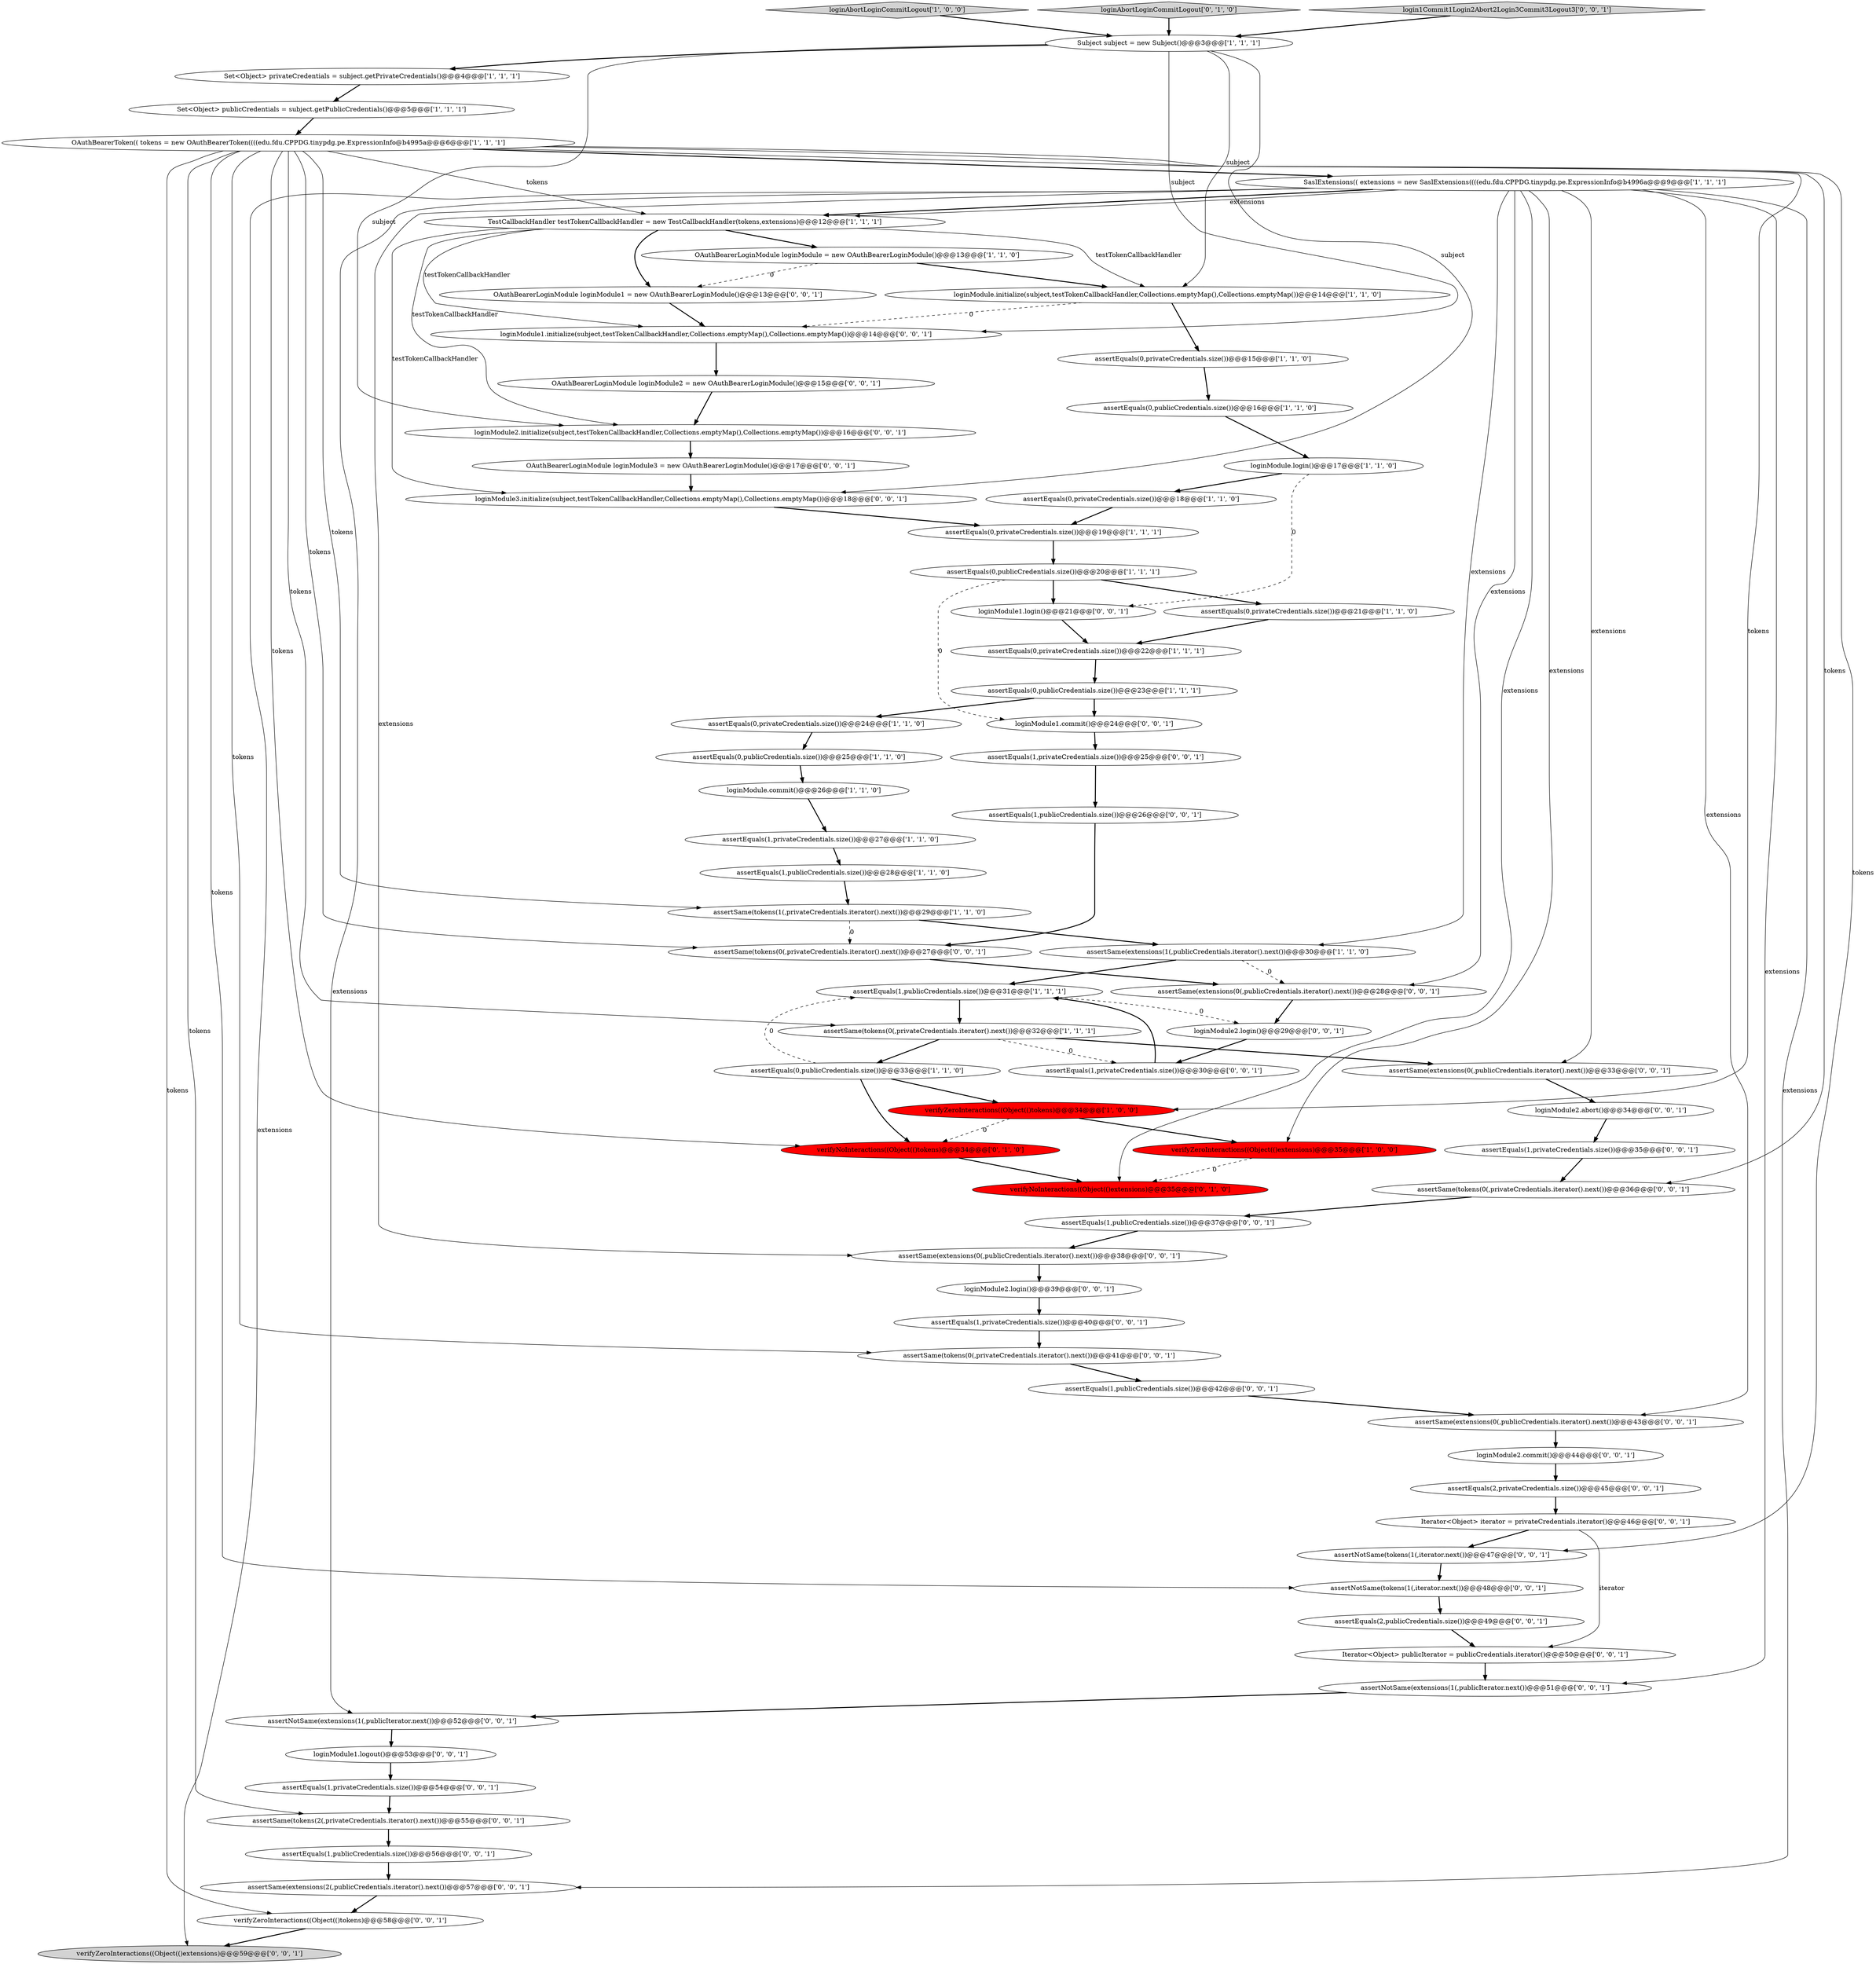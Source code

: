 digraph {
45 [style = filled, label = "Iterator<Object> iterator = privateCredentials.iterator()@@@46@@@['0', '0', '1']", fillcolor = white, shape = ellipse image = "AAA0AAABBB3BBB"];
28 [style = filled, label = "assertEquals(1,privateCredentials.size())@@@27@@@['1', '1', '0']", fillcolor = white, shape = ellipse image = "AAA0AAABBB1BBB"];
4 [style = filled, label = "assertSame(tokens(0(,privateCredentials.iterator().next())@@@32@@@['1', '1', '1']", fillcolor = white, shape = ellipse image = "AAA0AAABBB1BBB"];
36 [style = filled, label = "loginModule3.initialize(subject,testTokenCallbackHandler,Collections.emptyMap(),Collections.emptyMap())@@@18@@@['0', '0', '1']", fillcolor = white, shape = ellipse image = "AAA0AAABBB3BBB"];
63 [style = filled, label = "assertNotSame(tokens(1(,iterator.next())@@@47@@@['0', '0', '1']", fillcolor = white, shape = ellipse image = "AAA0AAABBB3BBB"];
10 [style = filled, label = "OAuthBearerLoginModule loginModule = new OAuthBearerLoginModule()@@@13@@@['1', '1', '0']", fillcolor = white, shape = ellipse image = "AAA0AAABBB1BBB"];
13 [style = filled, label = "loginModule.commit()@@@26@@@['1', '1', '0']", fillcolor = white, shape = ellipse image = "AAA0AAABBB1BBB"];
7 [style = filled, label = "assertEquals(0,privateCredentials.size())@@@15@@@['1', '1', '0']", fillcolor = white, shape = ellipse image = "AAA0AAABBB1BBB"];
26 [style = filled, label = "assertEquals(0,privateCredentials.size())@@@19@@@['1', '1', '1']", fillcolor = white, shape = ellipse image = "AAA0AAABBB1BBB"];
12 [style = filled, label = "loginModule.initialize(subject,testTokenCallbackHandler,Collections.emptyMap(),Collections.emptyMap())@@@14@@@['1', '1', '0']", fillcolor = white, shape = ellipse image = "AAA0AAABBB1BBB"];
1 [style = filled, label = "assertEquals(0,publicCredentials.size())@@@20@@@['1', '1', '1']", fillcolor = white, shape = ellipse image = "AAA0AAABBB1BBB"];
15 [style = filled, label = "verifyZeroInteractions((Object(()tokens)@@@34@@@['1', '0', '0']", fillcolor = red, shape = ellipse image = "AAA1AAABBB1BBB"];
21 [style = filled, label = "assertEquals(1,publicCredentials.size())@@@28@@@['1', '1', '0']", fillcolor = white, shape = ellipse image = "AAA0AAABBB1BBB"];
33 [style = filled, label = "assertEquals(1,publicCredentials.size())@@@42@@@['0', '0', '1']", fillcolor = white, shape = ellipse image = "AAA0AAABBB3BBB"];
14 [style = filled, label = "loginModule.login()@@@17@@@['1', '1', '0']", fillcolor = white, shape = ellipse image = "AAA0AAABBB1BBB"];
43 [style = filled, label = "assertEquals(2,publicCredentials.size())@@@49@@@['0', '0', '1']", fillcolor = white, shape = ellipse image = "AAA0AAABBB3BBB"];
52 [style = filled, label = "loginModule1.logout()@@@53@@@['0', '0', '1']", fillcolor = white, shape = ellipse image = "AAA0AAABBB3BBB"];
18 [style = filled, label = "assertEquals(0,privateCredentials.size())@@@22@@@['1', '1', '1']", fillcolor = white, shape = ellipse image = "AAA0AAABBB1BBB"];
25 [style = filled, label = "assertEquals(0,privateCredentials.size())@@@18@@@['1', '1', '0']", fillcolor = white, shape = ellipse image = "AAA0AAABBB1BBB"];
70 [style = filled, label = "assertSame(tokens(2(,privateCredentials.iterator().next())@@@55@@@['0', '0', '1']", fillcolor = white, shape = ellipse image = "AAA0AAABBB3BBB"];
24 [style = filled, label = "assertEquals(0,publicCredentials.size())@@@16@@@['1', '1', '0']", fillcolor = white, shape = ellipse image = "AAA0AAABBB1BBB"];
35 [style = filled, label = "loginModule1.initialize(subject,testTokenCallbackHandler,Collections.emptyMap(),Collections.emptyMap())@@@14@@@['0', '0', '1']", fillcolor = white, shape = ellipse image = "AAA0AAABBB3BBB"];
66 [style = filled, label = "assertNotSame(extensions(1(,publicIterator.next())@@@51@@@['0', '0', '1']", fillcolor = white, shape = ellipse image = "AAA0AAABBB3BBB"];
54 [style = filled, label = "assertSame(tokens(0(,privateCredentials.iterator().next())@@@27@@@['0', '0', '1']", fillcolor = white, shape = ellipse image = "AAA0AAABBB3BBB"];
31 [style = filled, label = "verifyNoInteractions((Object(()extensions)@@@35@@@['0', '1', '0']", fillcolor = red, shape = ellipse image = "AAA1AAABBB2BBB"];
16 [style = filled, label = "SaslExtensions(( extensions = new SaslExtensions((((edu.fdu.CPPDG.tinypdg.pe.ExpressionInfo@b4996a@@@9@@@['1', '1', '1']", fillcolor = white, shape = ellipse image = "AAA0AAABBB1BBB"];
39 [style = filled, label = "assertEquals(1,privateCredentials.size())@@@25@@@['0', '0', '1']", fillcolor = white, shape = ellipse image = "AAA0AAABBB3BBB"];
29 [style = filled, label = "assertEquals(0,publicCredentials.size())@@@23@@@['1', '1', '1']", fillcolor = white, shape = ellipse image = "AAA0AAABBB1BBB"];
49 [style = filled, label = "Iterator<Object> publicIterator = publicCredentials.iterator()@@@50@@@['0', '0', '1']", fillcolor = white, shape = ellipse image = "AAA0AAABBB3BBB"];
41 [style = filled, label = "assertEquals(1,publicCredentials.size())@@@56@@@['0', '0', '1']", fillcolor = white, shape = ellipse image = "AAA0AAABBB3BBB"];
34 [style = filled, label = "assertNotSame(tokens(1(,iterator.next())@@@48@@@['0', '0', '1']", fillcolor = white, shape = ellipse image = "AAA0AAABBB3BBB"];
74 [style = filled, label = "assertEquals(1,privateCredentials.size())@@@54@@@['0', '0', '1']", fillcolor = white, shape = ellipse image = "AAA0AAABBB3BBB"];
51 [style = filled, label = "verifyZeroInteractions((Object(()extensions)@@@59@@@['0', '0', '1']", fillcolor = lightgray, shape = ellipse image = "AAA0AAABBB3BBB"];
53 [style = filled, label = "loginModule2.commit()@@@44@@@['0', '0', '1']", fillcolor = white, shape = ellipse image = "AAA0AAABBB3BBB"];
20 [style = filled, label = "assertSame(extensions(1(,publicCredentials.iterator().next())@@@30@@@['1', '1', '0']", fillcolor = white, shape = ellipse image = "AAA0AAABBB1BBB"];
5 [style = filled, label = "Subject subject = new Subject()@@@3@@@['1', '1', '1']", fillcolor = white, shape = ellipse image = "AAA0AAABBB1BBB"];
65 [style = filled, label = "assertEquals(1,privateCredentials.size())@@@40@@@['0', '0', '1']", fillcolor = white, shape = ellipse image = "AAA0AAABBB3BBB"];
38 [style = filled, label = "loginModule1.commit()@@@24@@@['0', '0', '1']", fillcolor = white, shape = ellipse image = "AAA0AAABBB3BBB"];
61 [style = filled, label = "assertNotSame(extensions(1(,publicIterator.next())@@@52@@@['0', '0', '1']", fillcolor = white, shape = ellipse image = "AAA0AAABBB3BBB"];
37 [style = filled, label = "loginModule2.login()@@@29@@@['0', '0', '1']", fillcolor = white, shape = ellipse image = "AAA0AAABBB3BBB"];
58 [style = filled, label = "assertSame(extensions(0(,publicCredentials.iterator().next())@@@43@@@['0', '0', '1']", fillcolor = white, shape = ellipse image = "AAA0AAABBB3BBB"];
44 [style = filled, label = "verifyZeroInteractions((Object(()tokens)@@@58@@@['0', '0', '1']", fillcolor = white, shape = ellipse image = "AAA0AAABBB3BBB"];
60 [style = filled, label = "OAuthBearerLoginModule loginModule2 = new OAuthBearerLoginModule()@@@15@@@['0', '0', '1']", fillcolor = white, shape = ellipse image = "AAA0AAABBB3BBB"];
22 [style = filled, label = "assertSame(tokens(1(,privateCredentials.iterator().next())@@@29@@@['1', '1', '0']", fillcolor = white, shape = ellipse image = "AAA0AAABBB1BBB"];
50 [style = filled, label = "assertEquals(1,privateCredentials.size())@@@35@@@['0', '0', '1']", fillcolor = white, shape = ellipse image = "AAA0AAABBB3BBB"];
6 [style = filled, label = "TestCallbackHandler testTokenCallbackHandler = new TestCallbackHandler(tokens,extensions)@@@12@@@['1', '1', '1']", fillcolor = white, shape = ellipse image = "AAA0AAABBB1BBB"];
19 [style = filled, label = "assertEquals(0,publicCredentials.size())@@@33@@@['1', '1', '0']", fillcolor = white, shape = ellipse image = "AAA0AAABBB1BBB"];
23 [style = filled, label = "Set<Object> publicCredentials = subject.getPublicCredentials()@@@5@@@['1', '1', '1']", fillcolor = white, shape = ellipse image = "AAA0AAABBB1BBB"];
48 [style = filled, label = "loginModule2.initialize(subject,testTokenCallbackHandler,Collections.emptyMap(),Collections.emptyMap())@@@16@@@['0', '0', '1']", fillcolor = white, shape = ellipse image = "AAA0AAABBB3BBB"];
69 [style = filled, label = "loginModule2.login()@@@39@@@['0', '0', '1']", fillcolor = white, shape = ellipse image = "AAA0AAABBB3BBB"];
3 [style = filled, label = "Set<Object> privateCredentials = subject.getPrivateCredentials()@@@4@@@['1', '1', '1']", fillcolor = white, shape = ellipse image = "AAA0AAABBB1BBB"];
46 [style = filled, label = "assertSame(extensions(2(,publicCredentials.iterator().next())@@@57@@@['0', '0', '1']", fillcolor = white, shape = ellipse image = "AAA0AAABBB3BBB"];
11 [style = filled, label = "assertEquals(0,privateCredentials.size())@@@21@@@['1', '1', '0']", fillcolor = white, shape = ellipse image = "AAA0AAABBB1BBB"];
40 [style = filled, label = "assertSame(tokens(0(,privateCredentials.iterator().next())@@@36@@@['0', '0', '1']", fillcolor = white, shape = ellipse image = "AAA0AAABBB3BBB"];
42 [style = filled, label = "assertEquals(1,publicCredentials.size())@@@37@@@['0', '0', '1']", fillcolor = white, shape = ellipse image = "AAA0AAABBB3BBB"];
47 [style = filled, label = "loginModule1.login()@@@21@@@['0', '0', '1']", fillcolor = white, shape = ellipse image = "AAA0AAABBB3BBB"];
8 [style = filled, label = "loginAbortLoginCommitLogout['1', '0', '0']", fillcolor = lightgray, shape = diamond image = "AAA0AAABBB1BBB"];
0 [style = filled, label = "assertEquals(0,privateCredentials.size())@@@24@@@['1', '1', '0']", fillcolor = white, shape = ellipse image = "AAA0AAABBB1BBB"];
55 [style = filled, label = "assertEquals(1,publicCredentials.size())@@@26@@@['0', '0', '1']", fillcolor = white, shape = ellipse image = "AAA0AAABBB3BBB"];
59 [style = filled, label = "OAuthBearerLoginModule loginModule1 = new OAuthBearerLoginModule()@@@13@@@['0', '0', '1']", fillcolor = white, shape = ellipse image = "AAA0AAABBB3BBB"];
71 [style = filled, label = "loginModule2.abort()@@@34@@@['0', '0', '1']", fillcolor = white, shape = ellipse image = "AAA0AAABBB3BBB"];
72 [style = filled, label = "assertEquals(2,privateCredentials.size())@@@45@@@['0', '0', '1']", fillcolor = white, shape = ellipse image = "AAA0AAABBB3BBB"];
68 [style = filled, label = "assertSame(extensions(0(,publicCredentials.iterator().next())@@@38@@@['0', '0', '1']", fillcolor = white, shape = ellipse image = "AAA0AAABBB3BBB"];
30 [style = filled, label = "verifyNoInteractions((Object(()tokens)@@@34@@@['0', '1', '0']", fillcolor = red, shape = ellipse image = "AAA1AAABBB2BBB"];
73 [style = filled, label = "OAuthBearerLoginModule loginModule3 = new OAuthBearerLoginModule()@@@17@@@['0', '0', '1']", fillcolor = white, shape = ellipse image = "AAA0AAABBB3BBB"];
27 [style = filled, label = "assertEquals(1,publicCredentials.size())@@@31@@@['1', '1', '1']", fillcolor = white, shape = ellipse image = "AAA0AAABBB1BBB"];
32 [style = filled, label = "loginAbortLoginCommitLogout['0', '1', '0']", fillcolor = lightgray, shape = diamond image = "AAA0AAABBB2BBB"];
56 [style = filled, label = "assertEquals(1,privateCredentials.size())@@@30@@@['0', '0', '1']", fillcolor = white, shape = ellipse image = "AAA0AAABBB3BBB"];
57 [style = filled, label = "assertSame(extensions(0(,publicCredentials.iterator().next())@@@28@@@['0', '0', '1']", fillcolor = white, shape = ellipse image = "AAA0AAABBB3BBB"];
2 [style = filled, label = "assertEquals(0,publicCredentials.size())@@@25@@@['1', '1', '0']", fillcolor = white, shape = ellipse image = "AAA0AAABBB1BBB"];
62 [style = filled, label = "login1Commit1Login2Abort2Login3Commit3Logout3['0', '0', '1']", fillcolor = lightgray, shape = diamond image = "AAA0AAABBB3BBB"];
9 [style = filled, label = "OAuthBearerToken(( tokens = new OAuthBearerToken((((edu.fdu.CPPDG.tinypdg.pe.ExpressionInfo@b4995a@@@6@@@['1', '1', '1']", fillcolor = white, shape = ellipse image = "AAA0AAABBB1BBB"];
64 [style = filled, label = "assertSame(extensions(0(,publicCredentials.iterator().next())@@@33@@@['0', '0', '1']", fillcolor = white, shape = ellipse image = "AAA0AAABBB3BBB"];
67 [style = filled, label = "assertSame(tokens(0(,privateCredentials.iterator().next())@@@41@@@['0', '0', '1']", fillcolor = white, shape = ellipse image = "AAA0AAABBB3BBB"];
17 [style = filled, label = "verifyZeroInteractions((Object(()extensions)@@@35@@@['1', '0', '0']", fillcolor = red, shape = ellipse image = "AAA1AAABBB1BBB"];
5->3 [style = bold, label=""];
4->56 [style = dashed, label="0"];
19->27 [style = dashed, label="0"];
14->25 [style = bold, label=""];
65->67 [style = bold, label=""];
9->4 [style = solid, label="tokens"];
12->35 [style = dashed, label="0"];
68->69 [style = bold, label=""];
9->67 [style = solid, label="tokens"];
54->57 [style = bold, label=""];
56->27 [style = bold, label=""];
29->0 [style = bold, label=""];
63->34 [style = bold, label=""];
38->39 [style = bold, label=""];
12->7 [style = bold, label=""];
9->16 [style = bold, label=""];
20->27 [style = bold, label=""];
9->22 [style = solid, label="tokens"];
44->51 [style = bold, label=""];
16->66 [style = solid, label="extensions"];
15->17 [style = bold, label=""];
28->21 [style = bold, label=""];
9->54 [style = solid, label="tokens"];
10->12 [style = bold, label=""];
74->70 [style = bold, label=""];
16->46 [style = solid, label="extensions"];
52->74 [style = bold, label=""];
1->38 [style = dashed, label="0"];
19->15 [style = bold, label=""];
45->49 [style = solid, label="iterator"];
4->64 [style = bold, label=""];
5->35 [style = solid, label="subject"];
16->68 [style = solid, label="extensions"];
9->40 [style = solid, label="tokens"];
64->71 [style = bold, label=""];
45->63 [style = bold, label=""];
62->5 [style = bold, label=""];
16->6 [style = bold, label=""];
67->33 [style = bold, label=""];
26->1 [style = bold, label=""];
14->47 [style = dashed, label="0"];
61->52 [style = bold, label=""];
4->19 [style = bold, label=""];
42->68 [style = bold, label=""];
15->30 [style = dashed, label="0"];
72->45 [style = bold, label=""];
11->18 [style = bold, label=""];
60->48 [style = bold, label=""];
16->6 [style = solid, label="extensions"];
1->11 [style = bold, label=""];
6->48 [style = solid, label="testTokenCallbackHandler"];
3->23 [style = bold, label=""];
7->24 [style = bold, label=""];
9->6 [style = solid, label="tokens"];
22->20 [style = bold, label=""];
21->22 [style = bold, label=""];
20->57 [style = dashed, label="0"];
19->30 [style = bold, label=""];
59->35 [style = bold, label=""];
9->63 [style = solid, label="tokens"];
25->26 [style = bold, label=""];
66->61 [style = bold, label=""];
41->46 [style = bold, label=""];
29->38 [style = bold, label=""];
33->58 [style = bold, label=""];
9->44 [style = solid, label="tokens"];
22->54 [style = dashed, label="0"];
46->44 [style = bold, label=""];
5->36 [style = solid, label="subject"];
57->37 [style = bold, label=""];
6->35 [style = solid, label="testTokenCallbackHandler"];
16->57 [style = solid, label="extensions"];
16->61 [style = solid, label="extensions"];
47->18 [style = bold, label=""];
5->12 [style = solid, label="subject"];
27->37 [style = dashed, label="0"];
58->53 [style = bold, label=""];
9->30 [style = solid, label="tokens"];
9->34 [style = solid, label="tokens"];
30->31 [style = bold, label=""];
6->10 [style = bold, label=""];
53->72 [style = bold, label=""];
10->59 [style = dashed, label="0"];
35->60 [style = bold, label=""];
6->12 [style = solid, label="testTokenCallbackHandler"];
6->59 [style = bold, label=""];
34->43 [style = bold, label=""];
16->17 [style = solid, label="extensions"];
5->48 [style = solid, label="subject"];
69->65 [style = bold, label=""];
32->5 [style = bold, label=""];
16->64 [style = solid, label="extensions"];
39->55 [style = bold, label=""];
16->31 [style = solid, label="extensions"];
0->2 [style = bold, label=""];
9->70 [style = solid, label="tokens"];
36->26 [style = bold, label=""];
48->73 [style = bold, label=""];
17->31 [style = dashed, label="0"];
24->14 [style = bold, label=""];
2->13 [style = bold, label=""];
73->36 [style = bold, label=""];
27->4 [style = bold, label=""];
18->29 [style = bold, label=""];
70->41 [style = bold, label=""];
49->66 [style = bold, label=""];
1->47 [style = bold, label=""];
16->58 [style = solid, label="extensions"];
6->36 [style = solid, label="testTokenCallbackHandler"];
8->5 [style = bold, label=""];
71->50 [style = bold, label=""];
50->40 [style = bold, label=""];
9->15 [style = solid, label="tokens"];
43->49 [style = bold, label=""];
16->51 [style = solid, label="extensions"];
55->54 [style = bold, label=""];
16->20 [style = solid, label="extensions"];
23->9 [style = bold, label=""];
40->42 [style = bold, label=""];
13->28 [style = bold, label=""];
37->56 [style = bold, label=""];
}
